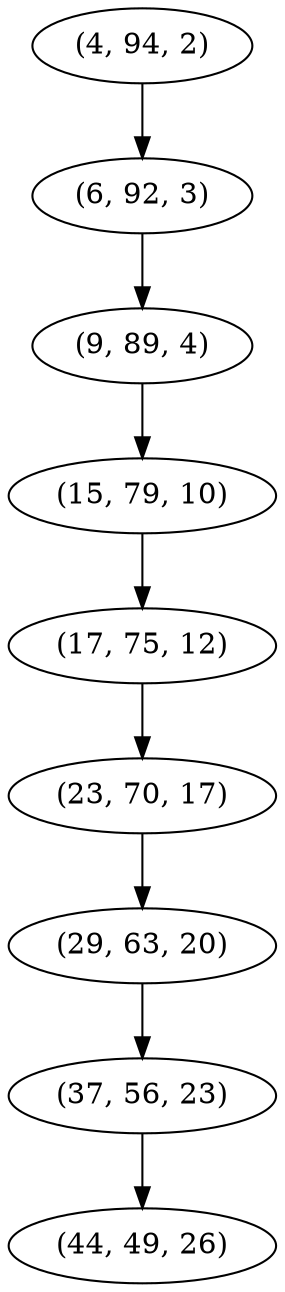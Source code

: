 digraph tree {
    "(4, 94, 2)";
    "(6, 92, 3)";
    "(9, 89, 4)";
    "(15, 79, 10)";
    "(17, 75, 12)";
    "(23, 70, 17)";
    "(29, 63, 20)";
    "(37, 56, 23)";
    "(44, 49, 26)";
    "(4, 94, 2)" -> "(6, 92, 3)";
    "(6, 92, 3)" -> "(9, 89, 4)";
    "(9, 89, 4)" -> "(15, 79, 10)";
    "(15, 79, 10)" -> "(17, 75, 12)";
    "(17, 75, 12)" -> "(23, 70, 17)";
    "(23, 70, 17)" -> "(29, 63, 20)";
    "(29, 63, 20)" -> "(37, 56, 23)";
    "(37, 56, 23)" -> "(44, 49, 26)";
}
